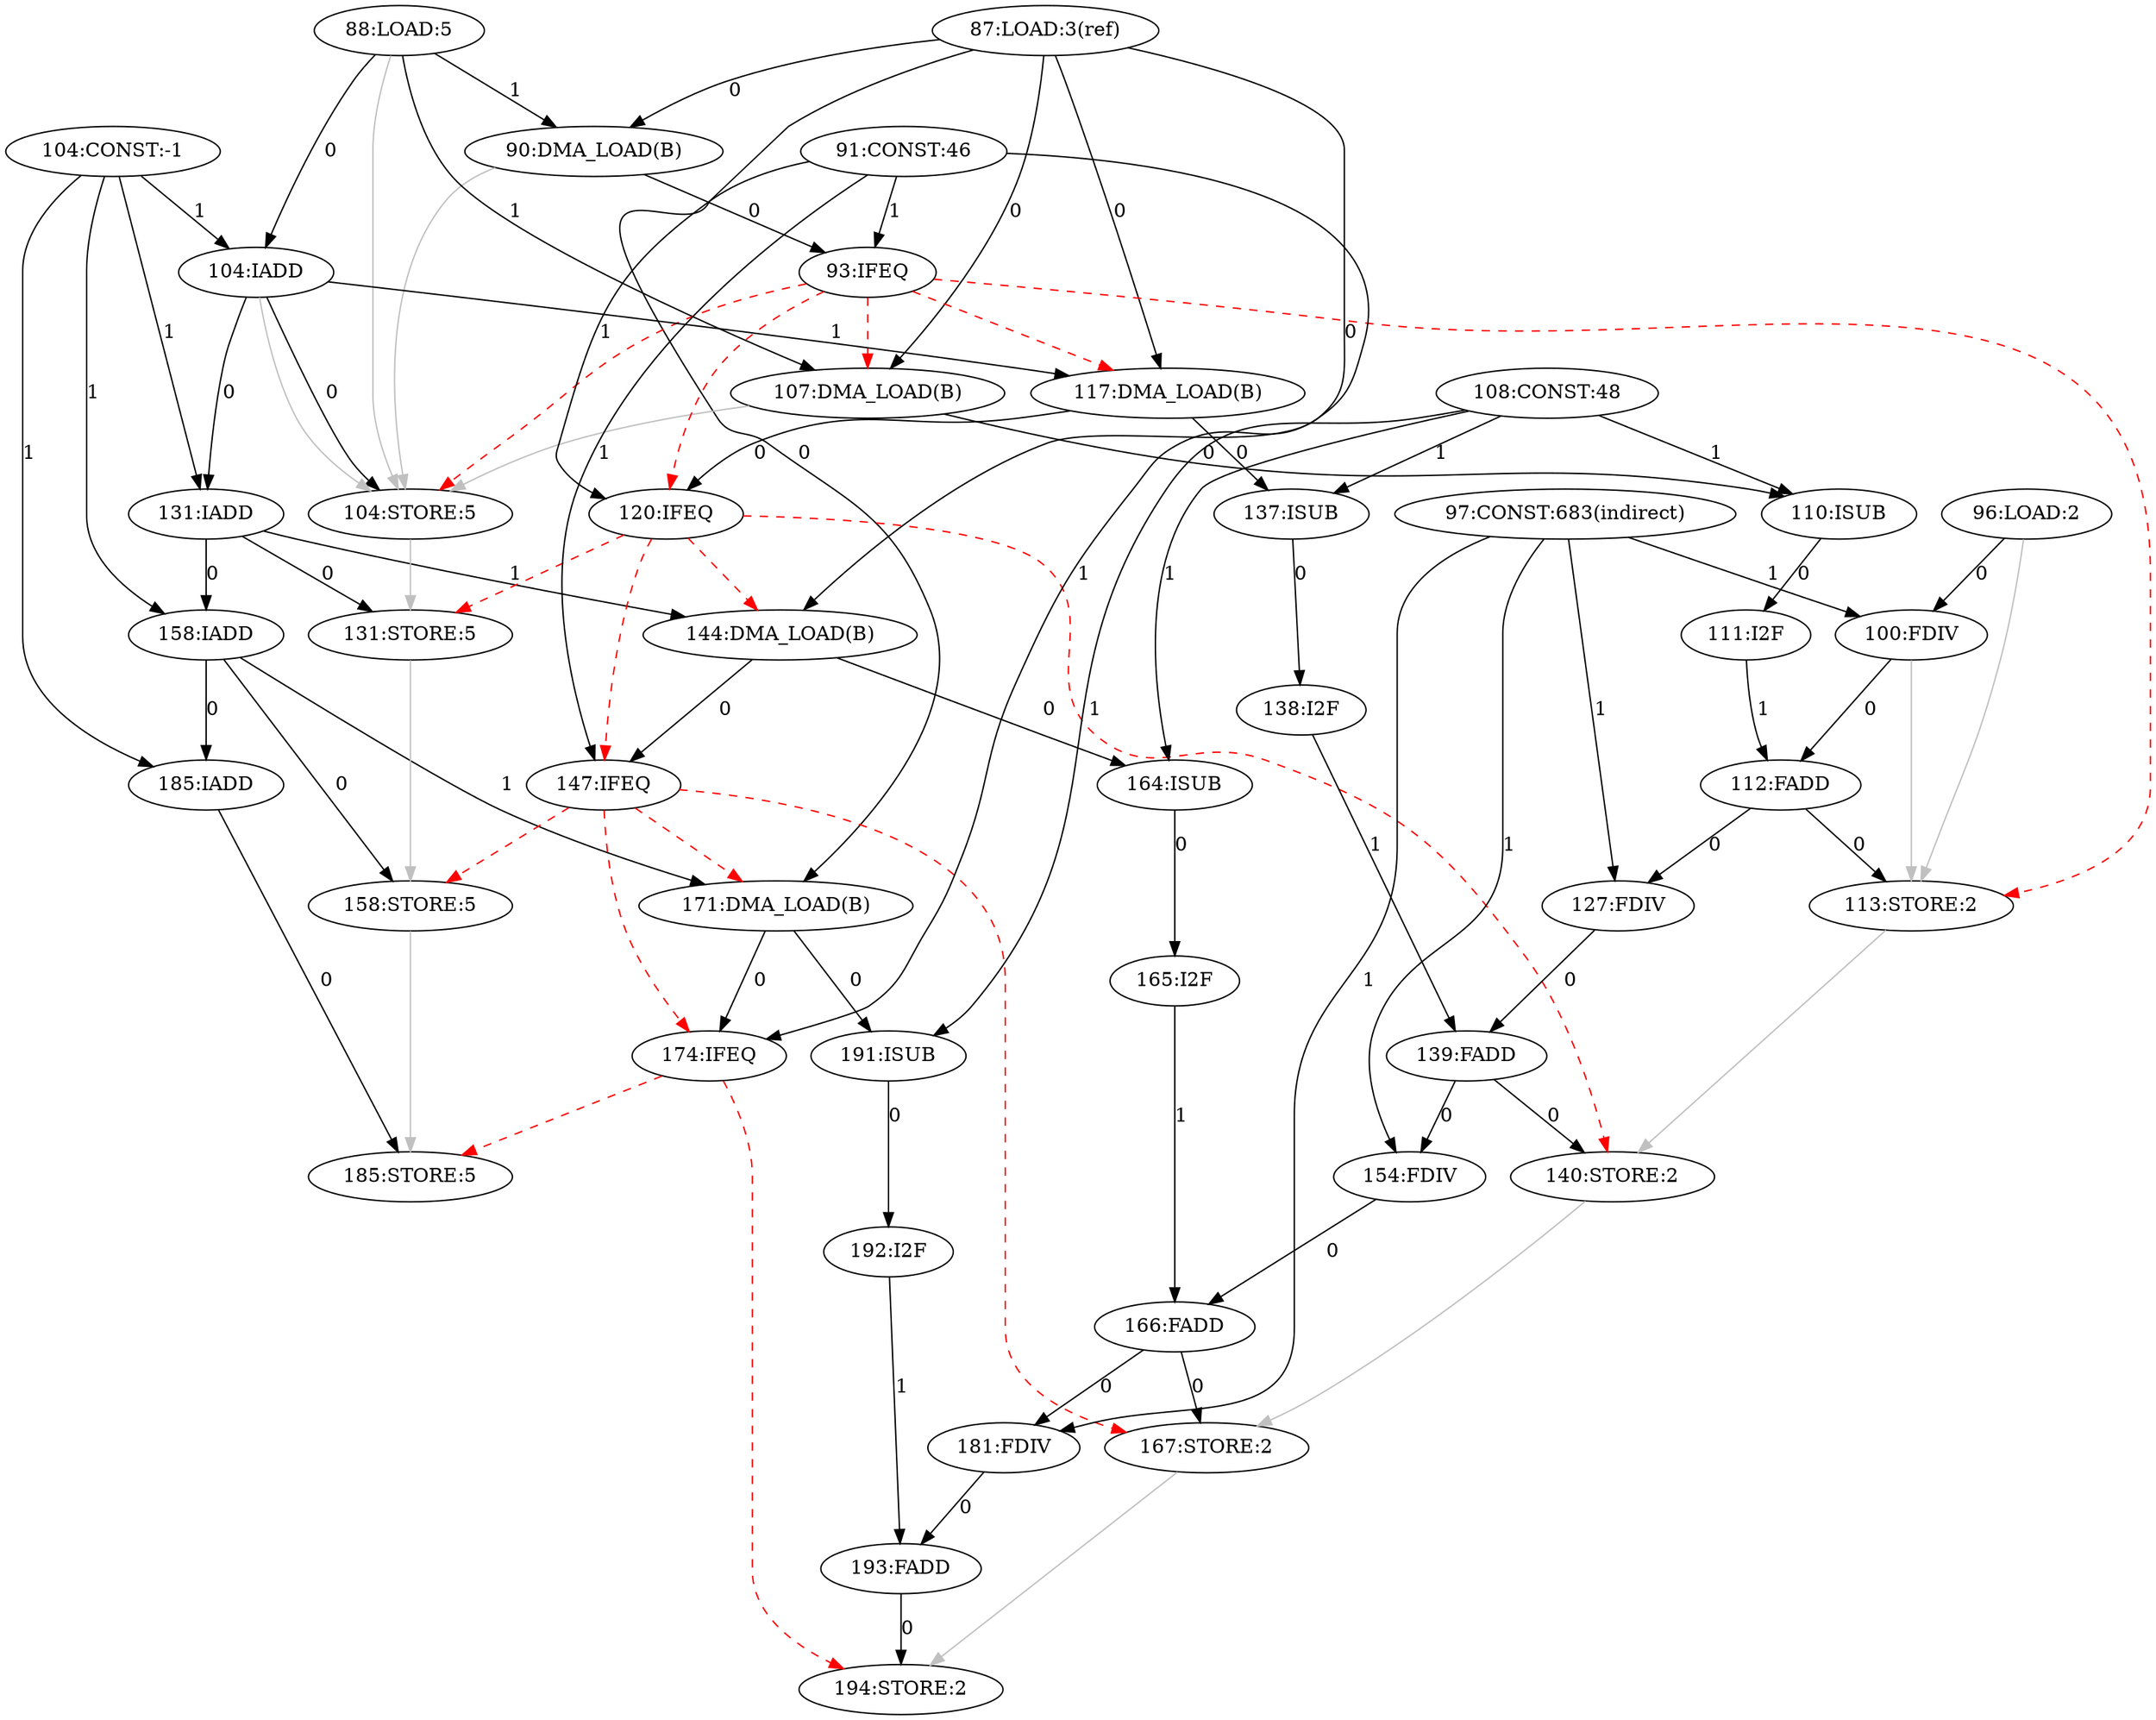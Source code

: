 digraph depgraph {
"87:LOAD:3(ref)" -> "90:DMA_LOAD(B)"[label=0];
"88:LOAD:5" -> "90:DMA_LOAD(B)"[label=1];
"87:LOAD:3(ref)" -> "107:DMA_LOAD(B)"[label=0];
"88:LOAD:5" -> "107:DMA_LOAD(B)"[label=1];
"93:IFEQ" -> "107:DMA_LOAD(B)"[color=red,style=dashed];
"87:LOAD:3(ref)" -> "117:DMA_LOAD(B)"[label=0];
"104:IADD" -> "117:DMA_LOAD(B)"[label=1];
"93:IFEQ" -> "117:DMA_LOAD(B)"[color=red,style=dashed];
"87:LOAD:3(ref)" -> "144:DMA_LOAD(B)"[label=0];
"131:IADD" -> "144:DMA_LOAD(B)"[label=1];
"120:IFEQ" -> "144:DMA_LOAD(B)"[color=red,style=dashed];
"87:LOAD:3(ref)" -> "171:DMA_LOAD(B)"[label=0];
"158:IADD" -> "171:DMA_LOAD(B)"[label=1];
"147:IFEQ" -> "171:DMA_LOAD(B)"[color=red,style=dashed];
"104:IADD" -> "104:STORE:5"[label=0];
"88:LOAD:5" -> "104:STORE:5"[color=gray];
"90:DMA_LOAD(B)" -> "104:STORE:5"[color=gray];
"93:IFEQ" -> "104:STORE:5"[color=red,style=dashed];
"104:IADD" -> "104:STORE:5"[color=gray];
"107:DMA_LOAD(B)" -> "104:STORE:5"[color=gray];
"88:LOAD:5" -> "104:IADD"[label=0];
"104:CONST:-1" -> "104:IADD"[label=1];
"90:DMA_LOAD(B)" -> "93:IFEQ"[label=0];
"91:CONST:46" -> "93:IFEQ"[label=1];
"117:DMA_LOAD(B)" -> "120:IFEQ"[label=0];
"91:CONST:46" -> "120:IFEQ"[label=1];
"93:IFEQ" -> "120:IFEQ"[color=red,style=dashed];
"144:DMA_LOAD(B)" -> "147:IFEQ"[label=0];
"91:CONST:46" -> "147:IFEQ"[label=1];
"120:IFEQ" -> "147:IFEQ"[color=red,style=dashed];
"171:DMA_LOAD(B)" -> "174:IFEQ"[label=0];
"91:CONST:46" -> "174:IFEQ"[label=1];
"147:IFEQ" -> "174:IFEQ"[color=red,style=dashed];
"112:FADD" -> "113:STORE:2"[label=0];
"93:IFEQ" -> "113:STORE:2"[color=red,style=dashed];
"96:LOAD:2" -> "113:STORE:2"[color=gray];
"100:FDIV" -> "113:STORE:2"[color=gray];
"96:LOAD:2" -> "100:FDIV"[label=0];
"97:CONST:683(indirect)" -> "100:FDIV"[label=1];
"112:FADD" -> "127:FDIV"[label=0];
"97:CONST:683(indirect)" -> "127:FDIV"[label=1];
"139:FADD" -> "154:FDIV"[label=0];
"97:CONST:683(indirect)" -> "154:FDIV"[label=1];
"166:FADD" -> "181:FDIV"[label=0];
"97:CONST:683(indirect)" -> "181:FDIV"[label=1];
"100:FDIV" -> "112:FADD"[label=0];
"111:I2F" -> "112:FADD"[label=1];
"104:IADD" -> "131:IADD"[label=0];
"104:CONST:-1" -> "131:IADD"[label=1];
"131:IADD" -> "158:IADD"[label=0];
"104:CONST:-1" -> "158:IADD"[label=1];
"158:IADD" -> "185:IADD"[label=0];
"104:CONST:-1" -> "185:IADD"[label=1];
"131:IADD" -> "131:STORE:5"[label=0];
"104:STORE:5" -> "131:STORE:5"[color=gray];
"120:IFEQ" -> "131:STORE:5"[color=red,style=dashed];
"107:DMA_LOAD(B)" -> "110:ISUB"[label=0];
"108:CONST:48" -> "110:ISUB"[label=1];
"117:DMA_LOAD(B)" -> "137:ISUB"[label=0];
"108:CONST:48" -> "137:ISUB"[label=1];
"144:DMA_LOAD(B)" -> "164:ISUB"[label=0];
"108:CONST:48" -> "164:ISUB"[label=1];
"171:DMA_LOAD(B)" -> "191:ISUB"[label=0];
"108:CONST:48" -> "191:ISUB"[label=1];
"110:ISUB" -> "111:I2F"[label=0];
"139:FADD" -> "140:STORE:2"[label=0];
"113:STORE:2" -> "140:STORE:2"[color=gray];
"120:IFEQ" -> "140:STORE:2"[color=red,style=dashed];
"127:FDIV" -> "139:FADD"[label=0];
"138:I2F" -> "139:FADD"[label=1];
"158:IADD" -> "158:STORE:5"[label=0];
"131:STORE:5" -> "158:STORE:5"[color=gray];
"147:IFEQ" -> "158:STORE:5"[color=red,style=dashed];
"137:ISUB" -> "138:I2F"[label=0];
"166:FADD" -> "167:STORE:2"[label=0];
"140:STORE:2" -> "167:STORE:2"[color=gray];
"147:IFEQ" -> "167:STORE:2"[color=red,style=dashed];
"154:FDIV" -> "166:FADD"[label=0];
"165:I2F" -> "166:FADD"[label=1];
"185:IADD" -> "185:STORE:5"[label=0];
"158:STORE:5" -> "185:STORE:5"[color=gray];
"174:IFEQ" -> "185:STORE:5"[color=red,style=dashed];
"164:ISUB" -> "165:I2F"[label=0];
"193:FADD" -> "194:STORE:2"[label=0];
"167:STORE:2" -> "194:STORE:2"[color=gray];
"174:IFEQ" -> "194:STORE:2"[color=red,style=dashed];
"181:FDIV" -> "193:FADD"[label=0];
"192:I2F" -> "193:FADD"[label=1];
"191:ISUB" -> "192:I2F"[label=0];
}